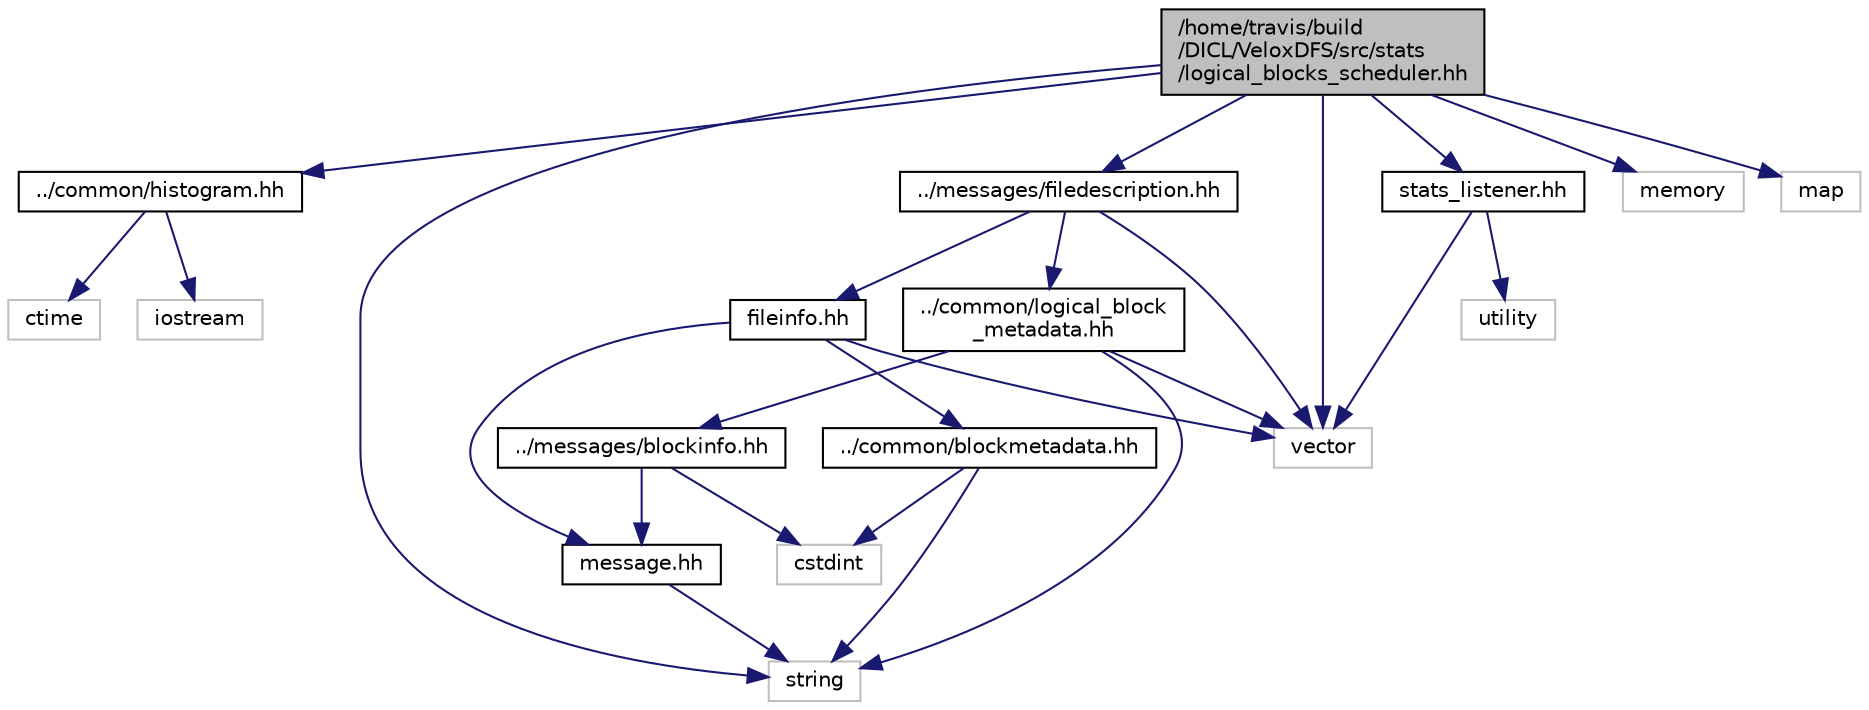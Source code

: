 digraph "/home/travis/build/DICL/VeloxDFS/src/stats/logical_blocks_scheduler.hh"
{
  edge [fontname="Helvetica",fontsize="10",labelfontname="Helvetica",labelfontsize="10"];
  node [fontname="Helvetica",fontsize="10",shape=record];
  Node1 [label="/home/travis/build\l/DICL/VeloxDFS/src/stats\l/logical_blocks_scheduler.hh",height=0.2,width=0.4,color="black", fillcolor="grey75", style="filled" fontcolor="black"];
  Node1 -> Node2 [color="midnightblue",fontsize="10",style="solid",fontname="Helvetica"];
  Node2 [label="../common/histogram.hh",height=0.2,width=0.4,color="black", fillcolor="white", style="filled",URL="$histogram_8hh.html"];
  Node2 -> Node3 [color="midnightblue",fontsize="10",style="solid",fontname="Helvetica"];
  Node3 [label="iostream",height=0.2,width=0.4,color="grey75", fillcolor="white", style="filled"];
  Node2 -> Node4 [color="midnightblue",fontsize="10",style="solid",fontname="Helvetica"];
  Node4 [label="ctime",height=0.2,width=0.4,color="grey75", fillcolor="white", style="filled"];
  Node1 -> Node5 [color="midnightblue",fontsize="10",style="solid",fontname="Helvetica"];
  Node5 [label="../messages/filedescription.hh",height=0.2,width=0.4,color="black", fillcolor="white", style="filled",URL="$filedescription_8hh.html"];
  Node5 -> Node6 [color="midnightblue",fontsize="10",style="solid",fontname="Helvetica"];
  Node6 [label="fileinfo.hh",height=0.2,width=0.4,color="black", fillcolor="white", style="filled",URL="$fileinfo_8hh.html"];
  Node6 -> Node7 [color="midnightblue",fontsize="10",style="solid",fontname="Helvetica"];
  Node7 [label="message.hh",height=0.2,width=0.4,color="black", fillcolor="white", style="filled",URL="$message_8hh.html"];
  Node7 -> Node8 [color="midnightblue",fontsize="10",style="solid",fontname="Helvetica"];
  Node8 [label="string",height=0.2,width=0.4,color="grey75", fillcolor="white", style="filled"];
  Node6 -> Node9 [color="midnightblue",fontsize="10",style="solid",fontname="Helvetica"];
  Node9 [label="../common/blockmetadata.hh",height=0.2,width=0.4,color="black", fillcolor="white", style="filled",URL="$blockmetadata_8hh.html"];
  Node9 -> Node10 [color="midnightblue",fontsize="10",style="solid",fontname="Helvetica"];
  Node10 [label="cstdint",height=0.2,width=0.4,color="grey75", fillcolor="white", style="filled"];
  Node9 -> Node8 [color="midnightblue",fontsize="10",style="solid",fontname="Helvetica"];
  Node6 -> Node11 [color="midnightblue",fontsize="10",style="solid",fontname="Helvetica"];
  Node11 [label="vector",height=0.2,width=0.4,color="grey75", fillcolor="white", style="filled"];
  Node5 -> Node12 [color="midnightblue",fontsize="10",style="solid",fontname="Helvetica"];
  Node12 [label="../common/logical_block\l_metadata.hh",height=0.2,width=0.4,color="black", fillcolor="white", style="filled",URL="$logical__block__metadata_8hh.html"];
  Node12 -> Node13 [color="midnightblue",fontsize="10",style="solid",fontname="Helvetica"];
  Node13 [label="../messages/blockinfo.hh",height=0.2,width=0.4,color="black", fillcolor="white", style="filled",URL="$blockinfo_8hh.html"];
  Node13 -> Node7 [color="midnightblue",fontsize="10",style="solid",fontname="Helvetica"];
  Node13 -> Node10 [color="midnightblue",fontsize="10",style="solid",fontname="Helvetica"];
  Node12 -> Node11 [color="midnightblue",fontsize="10",style="solid",fontname="Helvetica"];
  Node12 -> Node8 [color="midnightblue",fontsize="10",style="solid",fontname="Helvetica"];
  Node5 -> Node11 [color="midnightblue",fontsize="10",style="solid",fontname="Helvetica"];
  Node1 -> Node14 [color="midnightblue",fontsize="10",style="solid",fontname="Helvetica"];
  Node14 [label="stats_listener.hh",height=0.2,width=0.4,color="black", fillcolor="white", style="filled",URL="$stats__listener_8hh.html"];
  Node14 -> Node11 [color="midnightblue",fontsize="10",style="solid",fontname="Helvetica"];
  Node14 -> Node15 [color="midnightblue",fontsize="10",style="solid",fontname="Helvetica"];
  Node15 [label="utility",height=0.2,width=0.4,color="grey75", fillcolor="white", style="filled"];
  Node1 -> Node11 [color="midnightblue",fontsize="10",style="solid",fontname="Helvetica"];
  Node1 -> Node8 [color="midnightblue",fontsize="10",style="solid",fontname="Helvetica"];
  Node1 -> Node16 [color="midnightblue",fontsize="10",style="solid",fontname="Helvetica"];
  Node16 [label="memory",height=0.2,width=0.4,color="grey75", fillcolor="white", style="filled"];
  Node1 -> Node17 [color="midnightblue",fontsize="10",style="solid",fontname="Helvetica"];
  Node17 [label="map",height=0.2,width=0.4,color="grey75", fillcolor="white", style="filled"];
}
